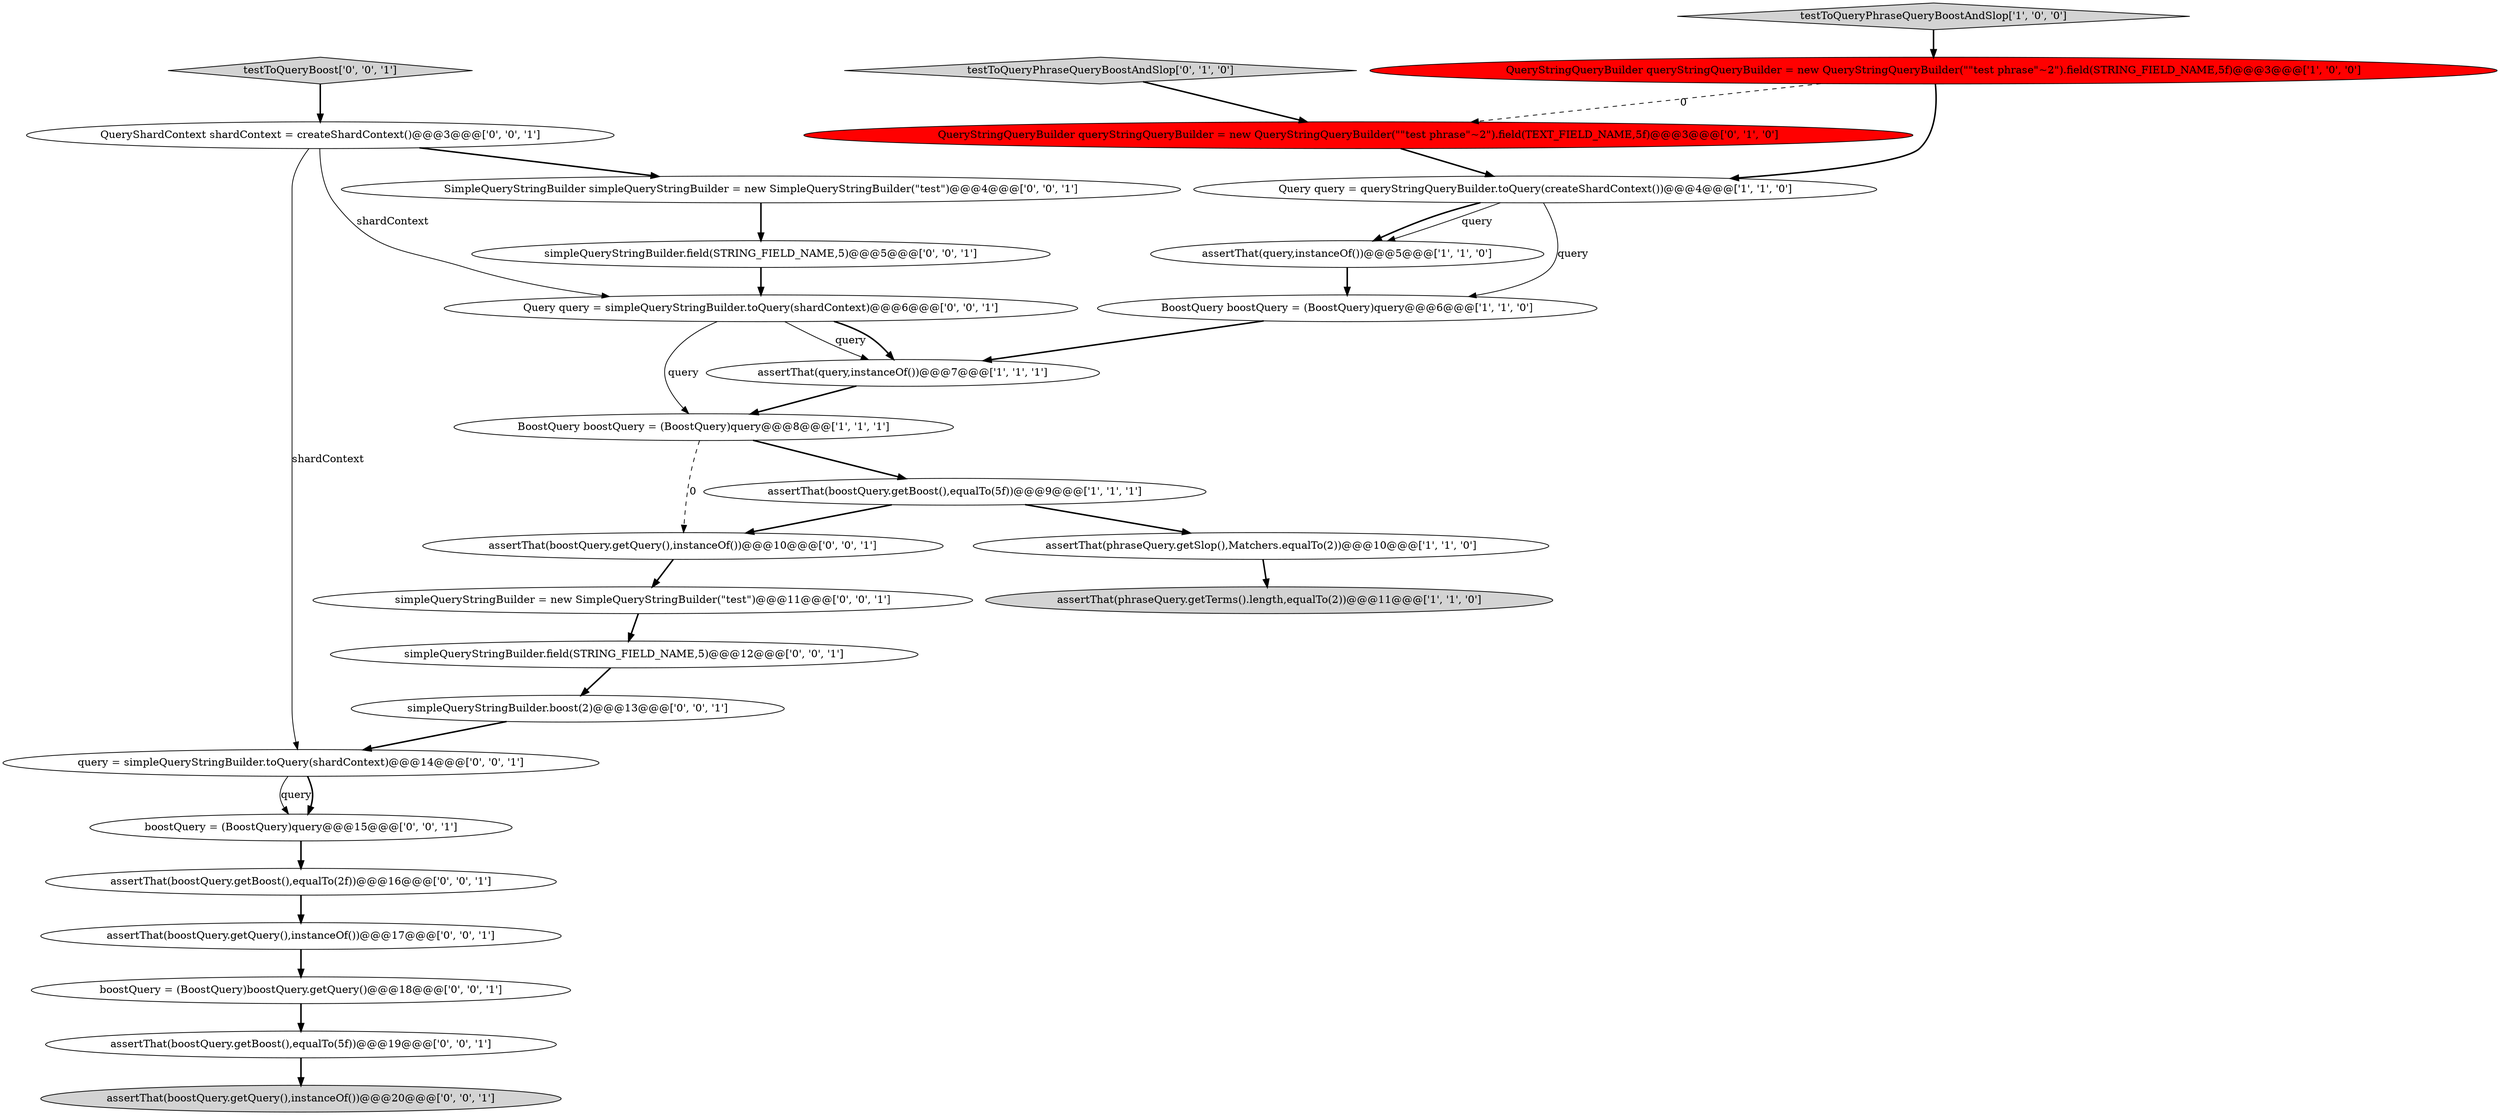 digraph {
12 [style = filled, label = "Query query = simpleQueryStringBuilder.toQuery(shardContext)@@@6@@@['0', '0', '1']", fillcolor = white, shape = ellipse image = "AAA0AAABBB3BBB"];
19 [style = filled, label = "QueryShardContext shardContext = createShardContext()@@@3@@@['0', '0', '1']", fillcolor = white, shape = ellipse image = "AAA0AAABBB3BBB"];
14 [style = filled, label = "simpleQueryStringBuilder.boost(2)@@@13@@@['0', '0', '1']", fillcolor = white, shape = ellipse image = "AAA0AAABBB3BBB"];
27 [style = filled, label = "assertThat(boostQuery.getQuery(),instanceOf())@@@10@@@['0', '0', '1']", fillcolor = white, shape = ellipse image = "AAA0AAABBB3BBB"];
0 [style = filled, label = "assertThat(query,instanceOf())@@@5@@@['1', '1', '0']", fillcolor = white, shape = ellipse image = "AAA0AAABBB1BBB"];
13 [style = filled, label = "testToQueryBoost['0', '0', '1']", fillcolor = lightgray, shape = diamond image = "AAA0AAABBB3BBB"];
10 [style = filled, label = "testToQueryPhraseQueryBoostAndSlop['0', '1', '0']", fillcolor = lightgray, shape = diamond image = "AAA0AAABBB2BBB"];
15 [style = filled, label = "query = simpleQueryStringBuilder.toQuery(shardContext)@@@14@@@['0', '0', '1']", fillcolor = white, shape = ellipse image = "AAA0AAABBB3BBB"];
25 [style = filled, label = "simpleQueryStringBuilder.field(STRING_FIELD_NAME,5)@@@12@@@['0', '0', '1']", fillcolor = white, shape = ellipse image = "AAA0AAABBB3BBB"];
20 [style = filled, label = "boostQuery = (BoostQuery)query@@@15@@@['0', '0', '1']", fillcolor = white, shape = ellipse image = "AAA0AAABBB3BBB"];
18 [style = filled, label = "boostQuery = (BoostQuery)boostQuery.getQuery()@@@18@@@['0', '0', '1']", fillcolor = white, shape = ellipse image = "AAA0AAABBB3BBB"];
16 [style = filled, label = "assertThat(boostQuery.getQuery(),instanceOf())@@@17@@@['0', '0', '1']", fillcolor = white, shape = ellipse image = "AAA0AAABBB3BBB"];
22 [style = filled, label = "simpleQueryStringBuilder = new SimpleQueryStringBuilder(\"test\")@@@11@@@['0', '0', '1']", fillcolor = white, shape = ellipse image = "AAA0AAABBB3BBB"];
9 [style = filled, label = "assertThat(phraseQuery.getTerms().length,equalTo(2))@@@11@@@['1', '1', '0']", fillcolor = lightgray, shape = ellipse image = "AAA0AAABBB1BBB"];
26 [style = filled, label = "SimpleQueryStringBuilder simpleQueryStringBuilder = new SimpleQueryStringBuilder(\"test\")@@@4@@@['0', '0', '1']", fillcolor = white, shape = ellipse image = "AAA0AAABBB3BBB"];
17 [style = filled, label = "assertThat(boostQuery.getQuery(),instanceOf())@@@20@@@['0', '0', '1']", fillcolor = lightgray, shape = ellipse image = "AAA0AAABBB3BBB"];
11 [style = filled, label = "QueryStringQueryBuilder queryStringQueryBuilder = new QueryStringQueryBuilder(\"\"test phrase\"~2\").field(TEXT_FIELD_NAME,5f)@@@3@@@['0', '1', '0']", fillcolor = red, shape = ellipse image = "AAA1AAABBB2BBB"];
24 [style = filled, label = "simpleQueryStringBuilder.field(STRING_FIELD_NAME,5)@@@5@@@['0', '0', '1']", fillcolor = white, shape = ellipse image = "AAA0AAABBB3BBB"];
4 [style = filled, label = "QueryStringQueryBuilder queryStringQueryBuilder = new QueryStringQueryBuilder(\"\"test phrase\"~2\").field(STRING_FIELD_NAME,5f)@@@3@@@['1', '0', '0']", fillcolor = red, shape = ellipse image = "AAA1AAABBB1BBB"];
5 [style = filled, label = "assertThat(phraseQuery.getSlop(),Matchers.equalTo(2))@@@10@@@['1', '1', '0']", fillcolor = white, shape = ellipse image = "AAA0AAABBB1BBB"];
6 [style = filled, label = "assertThat(query,instanceOf())@@@7@@@['1', '1', '1']", fillcolor = white, shape = ellipse image = "AAA0AAABBB1BBB"];
3 [style = filled, label = "Query query = queryStringQueryBuilder.toQuery(createShardContext())@@@4@@@['1', '1', '0']", fillcolor = white, shape = ellipse image = "AAA0AAABBB1BBB"];
2 [style = filled, label = "BoostQuery boostQuery = (BoostQuery)query@@@8@@@['1', '1', '1']", fillcolor = white, shape = ellipse image = "AAA0AAABBB1BBB"];
7 [style = filled, label = "BoostQuery boostQuery = (BoostQuery)query@@@6@@@['1', '1', '0']", fillcolor = white, shape = ellipse image = "AAA0AAABBB1BBB"];
23 [style = filled, label = "assertThat(boostQuery.getBoost(),equalTo(2f))@@@16@@@['0', '0', '1']", fillcolor = white, shape = ellipse image = "AAA0AAABBB3BBB"];
8 [style = filled, label = "testToQueryPhraseQueryBoostAndSlop['1', '0', '0']", fillcolor = lightgray, shape = diamond image = "AAA0AAABBB1BBB"];
21 [style = filled, label = "assertThat(boostQuery.getBoost(),equalTo(5f))@@@19@@@['0', '0', '1']", fillcolor = white, shape = ellipse image = "AAA0AAABBB3BBB"];
1 [style = filled, label = "assertThat(boostQuery.getBoost(),equalTo(5f))@@@9@@@['1', '1', '1']", fillcolor = white, shape = ellipse image = "AAA0AAABBB1BBB"];
1->5 [style = bold, label=""];
19->12 [style = solid, label="shardContext"];
4->3 [style = bold, label=""];
22->25 [style = bold, label=""];
24->12 [style = bold, label=""];
23->16 [style = bold, label=""];
12->2 [style = solid, label="query"];
16->18 [style = bold, label=""];
5->9 [style = bold, label=""];
2->1 [style = bold, label=""];
1->27 [style = bold, label=""];
2->27 [style = dashed, label="0"];
12->6 [style = solid, label="query"];
25->14 [style = bold, label=""];
26->24 [style = bold, label=""];
12->6 [style = bold, label=""];
27->22 [style = bold, label=""];
15->20 [style = solid, label="query"];
3->0 [style = bold, label=""];
19->15 [style = solid, label="shardContext"];
0->7 [style = bold, label=""];
6->2 [style = bold, label=""];
13->19 [style = bold, label=""];
20->23 [style = bold, label=""];
11->3 [style = bold, label=""];
3->0 [style = solid, label="query"];
19->26 [style = bold, label=""];
15->20 [style = bold, label=""];
7->6 [style = bold, label=""];
14->15 [style = bold, label=""];
8->4 [style = bold, label=""];
18->21 [style = bold, label=""];
4->11 [style = dashed, label="0"];
21->17 [style = bold, label=""];
3->7 [style = solid, label="query"];
10->11 [style = bold, label=""];
}
